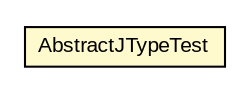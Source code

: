 #!/usr/local/bin/dot
#
# Class diagram 
# Generated by UMLGraph version 5.1 (http://www.umlgraph.org/)
#

digraph G {
	edge [fontname="arial",fontsize=10,labelfontname="arial",labelfontsize=10];
	node [fontname="arial",fontsize=10,shape=plaintext];
	nodesep=0.25;
	ranksep=0.5;
	// com.helger.jcodemodel.AbstractJTypeTest
	c749 [label=<<table title="com.helger.jcodemodel.AbstractJTypeTest" border="0" cellborder="1" cellspacing="0" cellpadding="2" port="p" bgcolor="lemonChiffon" href="./AbstractJTypeTest.html">
		<tr><td><table border="0" cellspacing="0" cellpadding="1">
<tr><td align="center" balign="center"> AbstractJTypeTest </td></tr>
		</table></td></tr>
		</table>>, fontname="arial", fontcolor="black", fontsize=10.0];
}

